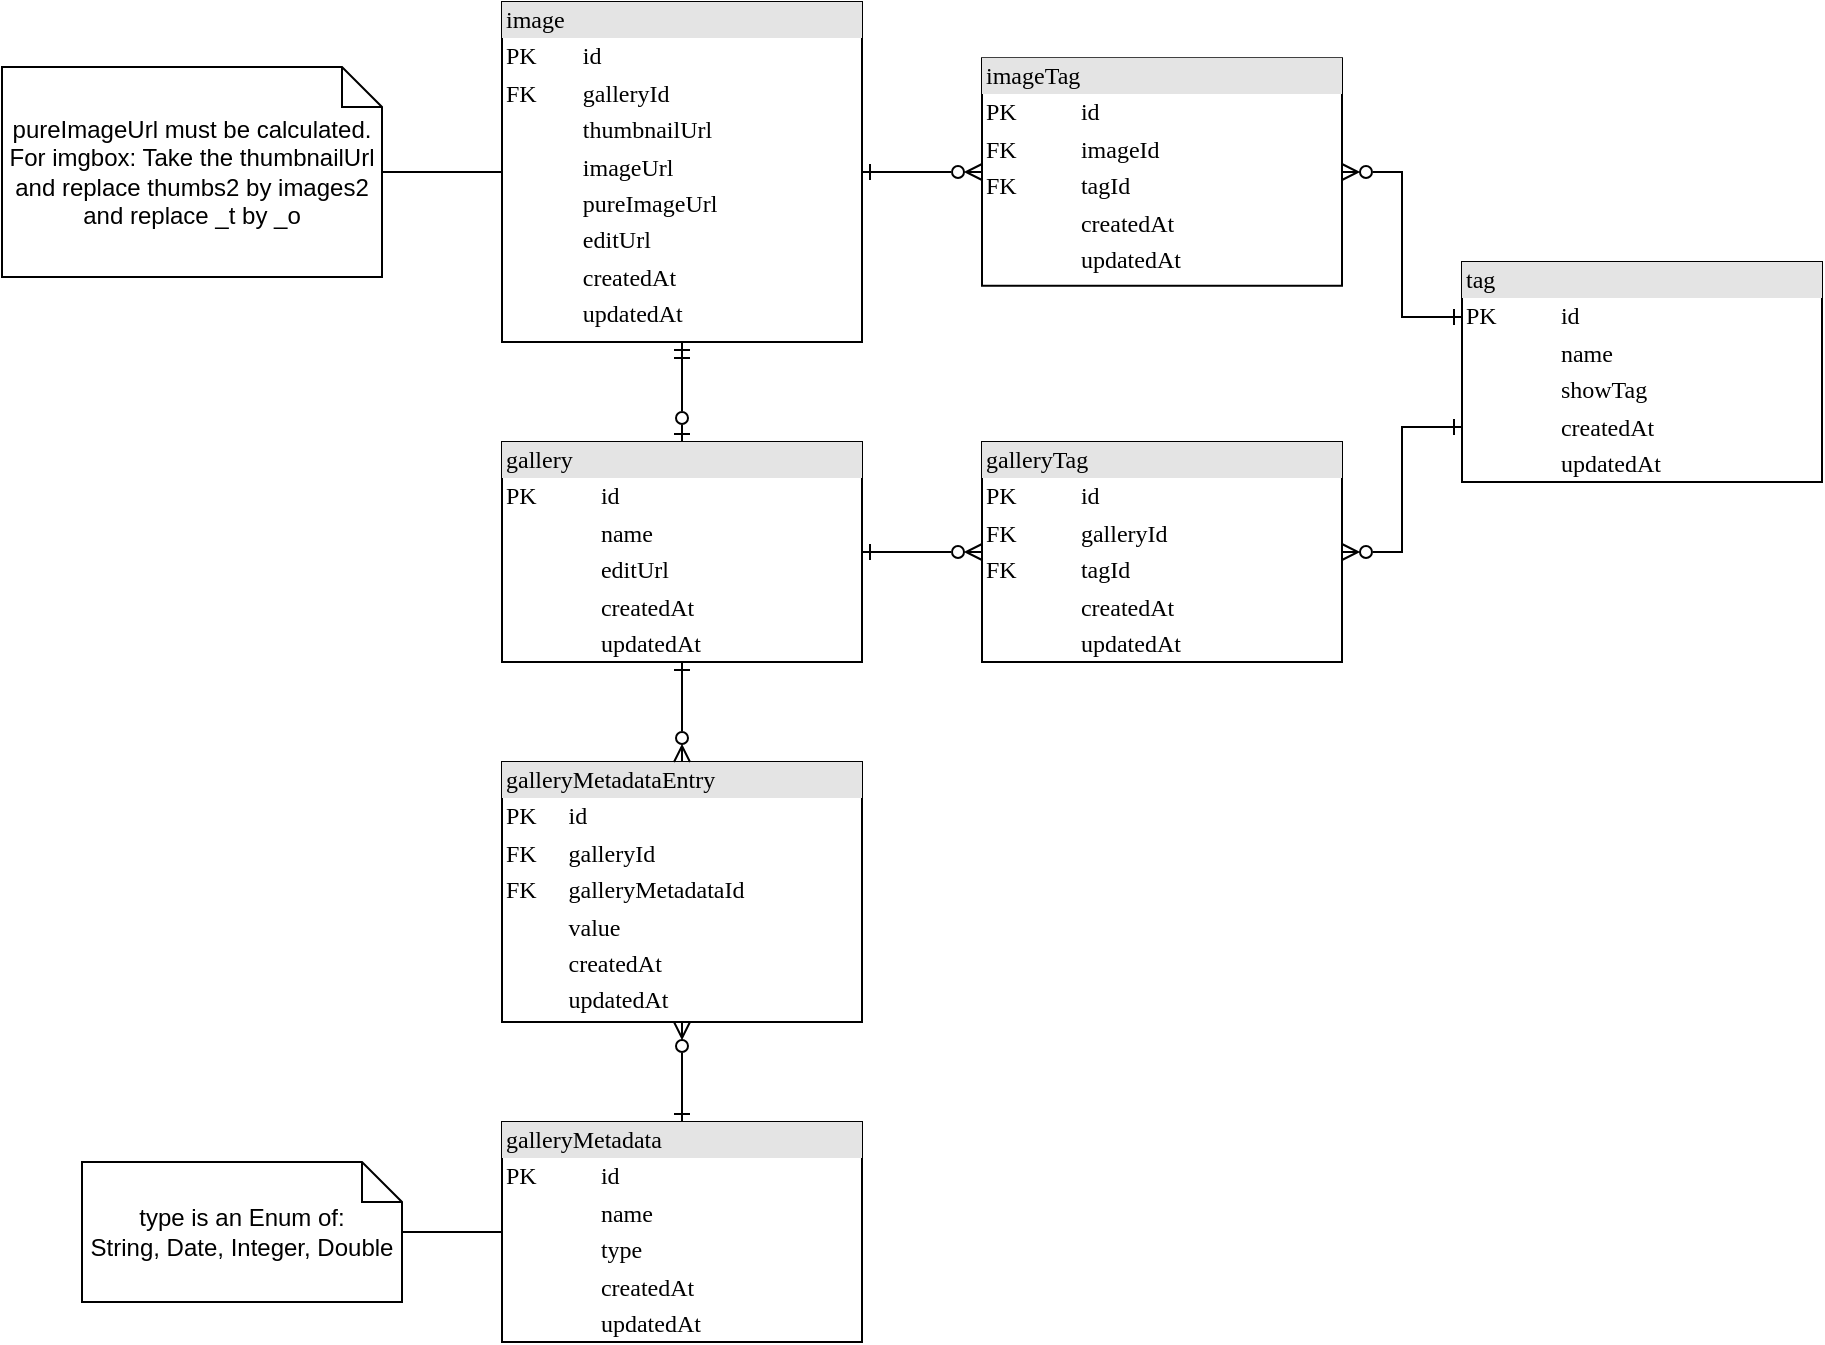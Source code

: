 <mxfile version="24.7.16">
  <diagram name="Page-1" id="2ca16b54-16f6-2749-3443-fa8db7711227">
    <mxGraphModel dx="1509" dy="813" grid="1" gridSize="10" guides="1" tooltips="1" connect="1" arrows="1" fold="1" page="1" pageScale="1" pageWidth="1100" pageHeight="850" background="none" math="0" shadow="0">
      <root>
        <mxCell id="0" />
        <mxCell id="1" parent="0" />
        <mxCell id="s04d_XUWuTjehzfxFqoB-9" style="edgeStyle=orthogonalEdgeStyle;rounded=0;orthogonalLoop=1;jettySize=auto;html=1;entryX=0;entryY=0.5;entryDx=0;entryDy=0;startArrow=ERone;startFill=0;endArrow=ERzeroToMany;endFill=0;" edge="1" parent="1" source="2ed32ef02a7f4228-1" target="s04d_XUWuTjehzfxFqoB-7">
          <mxGeometry relative="1" as="geometry" />
        </mxCell>
        <mxCell id="2ed32ef02a7f4228-1" value="&lt;div style=&quot;box-sizing:border-box;width:100%;background:#e4e4e4;padding:2px;&quot;&gt;image&lt;/div&gt;&lt;table style=&quot;width:100%;font-size:1em;&quot; cellpadding=&quot;2&quot; cellspacing=&quot;0&quot;&gt;&lt;tbody&gt;&lt;tr&gt;&lt;td&gt;PK&lt;/td&gt;&lt;td&gt;id&lt;/td&gt;&lt;/tr&gt;&lt;tr&gt;&lt;td&gt;FK&lt;/td&gt;&lt;td&gt;galleryId&lt;/td&gt;&lt;/tr&gt;&lt;tr&gt;&lt;td&gt;&lt;/td&gt;&lt;td&gt;thumbnailUrl&lt;br&gt;&lt;/td&gt;&lt;/tr&gt;&lt;tr&gt;&lt;td&gt;&lt;br&gt;&lt;/td&gt;&lt;td&gt;imageUrl&lt;br&gt;&lt;/td&gt;&lt;/tr&gt;&lt;tr&gt;&lt;td&gt;&lt;br&gt;&lt;/td&gt;&lt;td&gt;pureImageUrl&lt;br&gt;&lt;/td&gt;&lt;/tr&gt;&lt;tr&gt;&lt;td&gt;&lt;br&gt;&lt;/td&gt;&lt;td&gt;editUrl&lt;/td&gt;&lt;/tr&gt;&lt;tr&gt;&lt;td&gt;&lt;br&gt;&lt;/td&gt;&lt;td&gt;createdAt&lt;/td&gt;&lt;/tr&gt;&lt;tr&gt;&lt;td&gt;&lt;br&gt;&lt;/td&gt;&lt;td&gt;updatedAt&lt;/td&gt;&lt;/tr&gt;&lt;/tbody&gt;&lt;/table&gt;" style="verticalAlign=top;align=left;overflow=fill;html=1;rounded=0;shadow=0;comic=0;labelBackgroundColor=none;strokeWidth=1;fontFamily=Verdana;fontSize=12" parent="1" vertex="1">
          <mxGeometry x="260" y="10" width="180" height="170" as="geometry" />
        </mxCell>
        <mxCell id="2ed32ef02a7f4228-16" style="edgeStyle=orthogonalEdgeStyle;html=1;labelBackgroundColor=none;startArrow=ERone;endArrow=ERzeroToMany;fontFamily=Verdana;fontSize=12;align=left;exitX=0.5;exitY=0;exitDx=0;exitDy=0;endFill=0;startFill=0;" parent="1" source="2ed32ef02a7f4228-3" target="2ed32ef02a7f4228-4" edge="1">
          <mxGeometry relative="1" as="geometry" />
        </mxCell>
        <mxCell id="2ed32ef02a7f4228-3" value="&lt;div style=&quot;box-sizing: border-box ; width: 100% ; background: #e4e4e4 ; padding: 2px&quot;&gt;galleryMetadata&lt;/div&gt;&lt;table style=&quot;width: 100% ; font-size: 1em&quot; cellpadding=&quot;2&quot; cellspacing=&quot;0&quot;&gt;&lt;tbody&gt;&lt;tr&gt;&lt;td&gt;PK&lt;/td&gt;&lt;td&gt;id&lt;/td&gt;&lt;/tr&gt;&lt;tr&gt;&lt;td&gt;&lt;/td&gt;&lt;td&gt;name&lt;/td&gt;&lt;/tr&gt;&lt;tr&gt;&lt;td&gt;&lt;br&gt;&lt;/td&gt;&lt;td&gt;type&lt;/td&gt;&lt;/tr&gt;&lt;tr&gt;&lt;td&gt;&lt;br&gt;&lt;/td&gt;&lt;td&gt;createdAt&lt;/td&gt;&lt;/tr&gt;&lt;tr&gt;&lt;td&gt;&lt;br&gt;&lt;/td&gt;&lt;td&gt;updatedAt&lt;/td&gt;&lt;/tr&gt;&lt;/tbody&gt;&lt;/table&gt;" style="verticalAlign=top;align=left;overflow=fill;html=1;rounded=0;shadow=0;comic=0;labelBackgroundColor=none;strokeWidth=1;fontFamily=Verdana;fontSize=12" parent="1" vertex="1">
          <mxGeometry x="260" y="570" width="180" height="110" as="geometry" />
        </mxCell>
        <mxCell id="2ed32ef02a7f4228-4" value="&lt;div style=&quot;box-sizing: border-box ; width: 100% ; background: #e4e4e4 ; padding: 2px&quot;&gt;galleryMetadataEntry&lt;/div&gt;&lt;table style=&quot;width: 100% ; font-size: 1em&quot; cellpadding=&quot;2&quot; cellspacing=&quot;0&quot;&gt;&lt;tbody&gt;&lt;tr&gt;&lt;td&gt;PK&lt;/td&gt;&lt;td&gt;id&lt;/td&gt;&lt;/tr&gt;&lt;tr&gt;&lt;td&gt;FK&lt;/td&gt;&lt;td&gt;galleryId&lt;/td&gt;&lt;/tr&gt;&lt;tr&gt;&lt;td&gt;FK&lt;/td&gt;&lt;td&gt;galleryMetadataId&lt;/td&gt;&lt;/tr&gt;&lt;tr&gt;&lt;td&gt;&lt;br&gt;&lt;/td&gt;&lt;td&gt;value&lt;br&gt;&lt;/td&gt;&lt;/tr&gt;&lt;tr&gt;&lt;td&gt;&lt;br&gt;&lt;/td&gt;&lt;td&gt;createdAt&lt;/td&gt;&lt;/tr&gt;&lt;tr&gt;&lt;td&gt;&lt;br&gt;&lt;/td&gt;&lt;td&gt;updatedAt&lt;/td&gt;&lt;/tr&gt;&lt;/tbody&gt;&lt;/table&gt;" style="verticalAlign=top;align=left;overflow=fill;html=1;rounded=0;shadow=0;comic=0;labelBackgroundColor=none;strokeWidth=1;fontFamily=Verdana;fontSize=12" parent="1" vertex="1">
          <mxGeometry x="260" y="390" width="180" height="130" as="geometry" />
        </mxCell>
        <mxCell id="2ed32ef02a7f4228-15" style="edgeStyle=orthogonalEdgeStyle;html=1;entryX=0.5;entryY=0;labelBackgroundColor=none;startArrow=ERone;endArrow=ERzeroToMany;fontFamily=Verdana;fontSize=12;align=left;entryDx=0;entryDy=0;startFill=0;endFill=0;" parent="1" source="2ed32ef02a7f4228-5" target="2ed32ef02a7f4228-4" edge="1">
          <mxGeometry relative="1" as="geometry" />
        </mxCell>
        <mxCell id="s04d_XUWuTjehzfxFqoB-11" style="edgeStyle=orthogonalEdgeStyle;rounded=0;orthogonalLoop=1;jettySize=auto;html=1;entryX=0;entryY=0.5;entryDx=0;entryDy=0;startArrow=ERone;startFill=0;endArrow=ERzeroToMany;endFill=0;" edge="1" parent="1" source="2ed32ef02a7f4228-5" target="s04d_XUWuTjehzfxFqoB-8">
          <mxGeometry relative="1" as="geometry" />
        </mxCell>
        <mxCell id="2ed32ef02a7f4228-5" value="&lt;div style=&quot;box-sizing:border-box;width:100%;background:#e4e4e4;padding:2px;&quot;&gt;gallery&lt;/div&gt;&lt;table style=&quot;width:100%;font-size:1em;&quot; cellpadding=&quot;2&quot; cellspacing=&quot;0&quot;&gt;&lt;tbody&gt;&lt;tr&gt;&lt;td&gt;PK&lt;/td&gt;&lt;td&gt;id&lt;/td&gt;&lt;/tr&gt;&lt;tr&gt;&lt;td&gt;&lt;/td&gt;&lt;td&gt;name&lt;/td&gt;&lt;/tr&gt;&lt;tr&gt;&lt;td&gt;&lt;br&gt;&lt;/td&gt;&lt;td&gt;editUrl&lt;/td&gt;&lt;/tr&gt;&lt;tr&gt;&lt;td&gt;&lt;br&gt;&lt;/td&gt;&lt;td&gt;createdAt&lt;/td&gt;&lt;/tr&gt;&lt;tr&gt;&lt;td&gt;&lt;br&gt;&lt;/td&gt;&lt;td&gt;updatedAt&lt;/td&gt;&lt;/tr&gt;&lt;/tbody&gt;&lt;/table&gt;" style="verticalAlign=top;align=left;overflow=fill;html=1;rounded=0;shadow=0;comic=0;labelBackgroundColor=none;strokeWidth=1;fontFamily=Verdana;fontSize=12" parent="1" vertex="1">
          <mxGeometry x="260" y="230" width="180" height="110" as="geometry" />
        </mxCell>
        <mxCell id="2ed32ef02a7f4228-13" value="" style="edgeStyle=orthogonalEdgeStyle;html=1;endArrow=ERzeroToOne;startArrow=ERmandOne;labelBackgroundColor=none;fontFamily=Verdana;fontSize=12;align=left;exitX=0.5;exitY=1;entryX=0.5;entryY=0;endFill=0;" parent="1" source="2ed32ef02a7f4228-1" target="2ed32ef02a7f4228-5" edge="1">
          <mxGeometry width="100" height="100" relative="1" as="geometry">
            <mxPoint x="500" y="290" as="sourcePoint" />
            <mxPoint x="600" y="190" as="targetPoint" />
          </mxGeometry>
        </mxCell>
        <mxCell id="s04d_XUWuTjehzfxFqoB-3" style="edgeStyle=orthogonalEdgeStyle;rounded=0;orthogonalLoop=1;jettySize=auto;html=1;endArrow=none;endFill=0;entryX=0;entryY=0.5;entryDx=0;entryDy=0;" edge="1" parent="1" source="s04d_XUWuTjehzfxFqoB-2" target="2ed32ef02a7f4228-1">
          <mxGeometry relative="1" as="geometry">
            <mxPoint x="210" y="190" as="targetPoint" />
          </mxGeometry>
        </mxCell>
        <mxCell id="s04d_XUWuTjehzfxFqoB-2" value="pureImageUrl must be calculated.&lt;div&gt;For imgbox: Take the thumbnailUrl and replace thumbs2 by images2 and replace _t by _o&lt;/div&gt;" style="shape=note;size=20;whiteSpace=wrap;html=1;" vertex="1" parent="1">
          <mxGeometry x="10" y="42.5" width="190" height="105" as="geometry" />
        </mxCell>
        <mxCell id="s04d_XUWuTjehzfxFqoB-4" style="edgeStyle=orthogonalEdgeStyle;rounded=0;orthogonalLoop=1;jettySize=auto;html=1;endArrow=none;endFill=0;entryX=0;entryY=0.5;entryDx=0;entryDy=0;" edge="1" parent="1" source="s04d_XUWuTjehzfxFqoB-5" target="2ed32ef02a7f4228-3">
          <mxGeometry relative="1" as="geometry">
            <mxPoint x="229.76" y="642" as="targetPoint" />
          </mxGeometry>
        </mxCell>
        <mxCell id="s04d_XUWuTjehzfxFqoB-5" value="type is an Enum of:&lt;div&gt;String, Date, Integer, Double&lt;/div&gt;" style="shape=note;size=20;whiteSpace=wrap;html=1;" vertex="1" parent="1">
          <mxGeometry x="50" y="590" width="160" height="70" as="geometry" />
        </mxCell>
        <mxCell id="s04d_XUWuTjehzfxFqoB-6" value="&lt;div style=&quot;box-sizing:border-box;width:100%;background:#e4e4e4;padding:2px;&quot;&gt;tag&lt;/div&gt;&lt;table style=&quot;width:100%;font-size:1em;&quot; cellpadding=&quot;2&quot; cellspacing=&quot;0&quot;&gt;&lt;tbody&gt;&lt;tr&gt;&lt;td&gt;PK&lt;/td&gt;&lt;td&gt;id&lt;/td&gt;&lt;/tr&gt;&lt;tr&gt;&lt;td&gt;&lt;/td&gt;&lt;td&gt;name&lt;/td&gt;&lt;/tr&gt;&lt;tr&gt;&lt;td&gt;&lt;br&gt;&lt;/td&gt;&lt;td&gt;showTag&lt;/td&gt;&lt;/tr&gt;&lt;tr&gt;&lt;td&gt;&lt;br&gt;&lt;/td&gt;&lt;td&gt;createdAt&lt;/td&gt;&lt;/tr&gt;&lt;tr&gt;&lt;td&gt;&lt;br&gt;&lt;/td&gt;&lt;td&gt;updatedAt&lt;/td&gt;&lt;/tr&gt;&lt;/tbody&gt;&lt;/table&gt;" style="verticalAlign=top;align=left;overflow=fill;html=1;rounded=0;shadow=0;comic=0;labelBackgroundColor=none;strokeWidth=1;fontFamily=Verdana;fontSize=12" vertex="1" parent="1">
          <mxGeometry x="740" y="140" width="180" height="110" as="geometry" />
        </mxCell>
        <mxCell id="s04d_XUWuTjehzfxFqoB-10" style="edgeStyle=orthogonalEdgeStyle;rounded=0;orthogonalLoop=1;jettySize=auto;html=1;entryX=0;entryY=0.25;entryDx=0;entryDy=0;startArrow=ERzeroToMany;startFill=0;endArrow=ERone;endFill=0;" edge="1" parent="1" source="s04d_XUWuTjehzfxFqoB-7" target="s04d_XUWuTjehzfxFqoB-6">
          <mxGeometry relative="1" as="geometry" />
        </mxCell>
        <mxCell id="s04d_XUWuTjehzfxFqoB-7" value="&lt;div style=&quot;box-sizing:border-box;width:100%;background:#e4e4e4;padding:2px;&quot;&gt;imageTag&lt;/div&gt;&lt;table style=&quot;width:100%;font-size:1em;&quot; cellpadding=&quot;2&quot; cellspacing=&quot;0&quot;&gt;&lt;tbody&gt;&lt;tr&gt;&lt;td&gt;PK&lt;/td&gt;&lt;td&gt;id&lt;/td&gt;&lt;/tr&gt;&lt;tr&gt;&lt;td&gt;FK&lt;/td&gt;&lt;td&gt;imageId&lt;/td&gt;&lt;/tr&gt;&lt;tr&gt;&lt;td&gt;FK&lt;/td&gt;&lt;td&gt;tagId&lt;/td&gt;&lt;/tr&gt;&lt;tr&gt;&lt;td&gt;&lt;br&gt;&lt;/td&gt;&lt;td&gt;createdAt&lt;/td&gt;&lt;/tr&gt;&lt;tr&gt;&lt;td&gt;&lt;br&gt;&lt;/td&gt;&lt;td&gt;updatedAt&lt;/td&gt;&lt;/tr&gt;&lt;/tbody&gt;&lt;/table&gt;" style="verticalAlign=top;align=left;overflow=fill;html=1;rounded=0;shadow=0;comic=0;labelBackgroundColor=none;strokeWidth=1;fontFamily=Verdana;fontSize=12" vertex="1" parent="1">
          <mxGeometry x="500" y="38.13" width="180" height="113.75" as="geometry" />
        </mxCell>
        <mxCell id="s04d_XUWuTjehzfxFqoB-12" style="edgeStyle=orthogonalEdgeStyle;rounded=0;orthogonalLoop=1;jettySize=auto;html=1;entryX=0;entryY=0.75;entryDx=0;entryDy=0;startArrow=ERzeroToMany;startFill=0;endArrow=ERone;endFill=0;" edge="1" parent="1" source="s04d_XUWuTjehzfxFqoB-8" target="s04d_XUWuTjehzfxFqoB-6">
          <mxGeometry relative="1" as="geometry" />
        </mxCell>
        <mxCell id="s04d_XUWuTjehzfxFqoB-8" value="&lt;div style=&quot;box-sizing:border-box;width:100%;background:#e4e4e4;padding:2px;&quot;&gt;galleryTag&lt;/div&gt;&lt;table style=&quot;width:100%;font-size:1em;&quot; cellpadding=&quot;2&quot; cellspacing=&quot;0&quot;&gt;&lt;tbody&gt;&lt;tr&gt;&lt;td&gt;PK&lt;/td&gt;&lt;td&gt;id&lt;/td&gt;&lt;/tr&gt;&lt;tr&gt;&lt;td&gt;FK&lt;/td&gt;&lt;td&gt;galleryId&lt;/td&gt;&lt;/tr&gt;&lt;tr&gt;&lt;td&gt;FK&lt;/td&gt;&lt;td&gt;tagId&lt;/td&gt;&lt;/tr&gt;&lt;tr&gt;&lt;td&gt;&lt;br&gt;&lt;/td&gt;&lt;td&gt;createdAt&lt;/td&gt;&lt;/tr&gt;&lt;tr&gt;&lt;td&gt;&lt;br&gt;&lt;/td&gt;&lt;td&gt;updatedAt&lt;/td&gt;&lt;/tr&gt;&lt;/tbody&gt;&lt;/table&gt;" style="verticalAlign=top;align=left;overflow=fill;html=1;rounded=0;shadow=0;comic=0;labelBackgroundColor=none;strokeWidth=1;fontFamily=Verdana;fontSize=12" vertex="1" parent="1">
          <mxGeometry x="500" y="230" width="180" height="110" as="geometry" />
        </mxCell>
      </root>
    </mxGraphModel>
  </diagram>
</mxfile>
